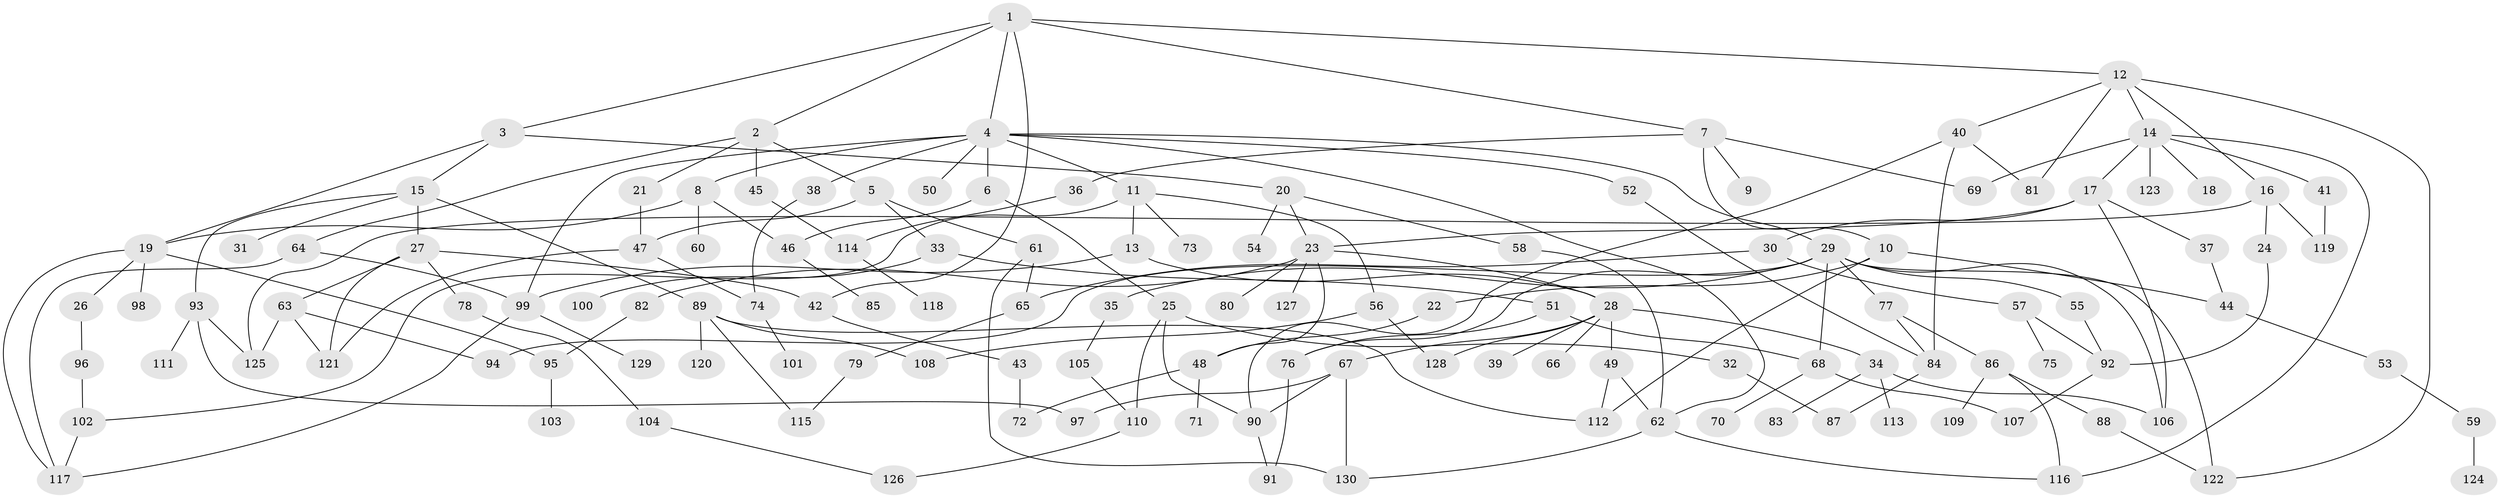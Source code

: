 // coarse degree distribution, {9: 0.022727272727272728, 6: 0.07954545454545454, 5: 0.09090909090909091, 3: 0.17045454545454544, 4: 0.09090909090909091, 1: 0.20454545454545456, 7: 0.022727272727272728, 8: 0.011363636363636364, 2: 0.29545454545454547, 11: 0.011363636363636364}
// Generated by graph-tools (version 1.1) at 2025/51/02/27/25 19:51:36]
// undirected, 130 vertices, 185 edges
graph export_dot {
graph [start="1"]
  node [color=gray90,style=filled];
  1;
  2;
  3;
  4;
  5;
  6;
  7;
  8;
  9;
  10;
  11;
  12;
  13;
  14;
  15;
  16;
  17;
  18;
  19;
  20;
  21;
  22;
  23;
  24;
  25;
  26;
  27;
  28;
  29;
  30;
  31;
  32;
  33;
  34;
  35;
  36;
  37;
  38;
  39;
  40;
  41;
  42;
  43;
  44;
  45;
  46;
  47;
  48;
  49;
  50;
  51;
  52;
  53;
  54;
  55;
  56;
  57;
  58;
  59;
  60;
  61;
  62;
  63;
  64;
  65;
  66;
  67;
  68;
  69;
  70;
  71;
  72;
  73;
  74;
  75;
  76;
  77;
  78;
  79;
  80;
  81;
  82;
  83;
  84;
  85;
  86;
  87;
  88;
  89;
  90;
  91;
  92;
  93;
  94;
  95;
  96;
  97;
  98;
  99;
  100;
  101;
  102;
  103;
  104;
  105;
  106;
  107;
  108;
  109;
  110;
  111;
  112;
  113;
  114;
  115;
  116;
  117;
  118;
  119;
  120;
  121;
  122;
  123;
  124;
  125;
  126;
  127;
  128;
  129;
  130;
  1 -- 2;
  1 -- 3;
  1 -- 4;
  1 -- 7;
  1 -- 12;
  1 -- 42;
  2 -- 5;
  2 -- 21;
  2 -- 45;
  2 -- 64;
  3 -- 15;
  3 -- 19;
  3 -- 20;
  4 -- 6;
  4 -- 8;
  4 -- 11;
  4 -- 29;
  4 -- 38;
  4 -- 50;
  4 -- 52;
  4 -- 99;
  4 -- 62;
  5 -- 33;
  5 -- 61;
  5 -- 47;
  6 -- 25;
  6 -- 46;
  7 -- 9;
  7 -- 10;
  7 -- 36;
  7 -- 69;
  8 -- 60;
  8 -- 46;
  8 -- 19;
  10 -- 22;
  10 -- 112;
  10 -- 44;
  11 -- 13;
  11 -- 56;
  11 -- 73;
  11 -- 102;
  12 -- 14;
  12 -- 16;
  12 -- 40;
  12 -- 122;
  12 -- 81;
  13 -- 28;
  13 -- 99;
  14 -- 17;
  14 -- 18;
  14 -- 41;
  14 -- 123;
  14 -- 69;
  14 -- 116;
  15 -- 27;
  15 -- 31;
  15 -- 89;
  15 -- 93;
  16 -- 24;
  16 -- 125;
  16 -- 119;
  17 -- 23;
  17 -- 30;
  17 -- 37;
  17 -- 106;
  19 -- 26;
  19 -- 98;
  19 -- 117;
  19 -- 95;
  20 -- 54;
  20 -- 58;
  20 -- 23;
  21 -- 47;
  22 -- 48;
  23 -- 48;
  23 -- 80;
  23 -- 82;
  23 -- 127;
  23 -- 28;
  24 -- 92;
  25 -- 32;
  25 -- 90;
  25 -- 110;
  26 -- 96;
  27 -- 42;
  27 -- 63;
  27 -- 78;
  27 -- 121;
  28 -- 34;
  28 -- 39;
  28 -- 49;
  28 -- 66;
  28 -- 67;
  28 -- 128;
  29 -- 35;
  29 -- 55;
  29 -- 77;
  29 -- 76;
  29 -- 94;
  29 -- 106;
  29 -- 68;
  29 -- 122;
  30 -- 57;
  30 -- 65;
  32 -- 87;
  33 -- 51;
  33 -- 100;
  34 -- 83;
  34 -- 106;
  34 -- 113;
  35 -- 105;
  36 -- 114;
  37 -- 44;
  38 -- 74;
  40 -- 81;
  40 -- 84;
  40 -- 90;
  41 -- 119;
  42 -- 43;
  43 -- 72;
  44 -- 53;
  45 -- 114;
  46 -- 85;
  47 -- 74;
  47 -- 121;
  48 -- 71;
  48 -- 72;
  49 -- 62;
  49 -- 112;
  51 -- 68;
  51 -- 76;
  52 -- 84;
  53 -- 59;
  55 -- 92;
  56 -- 128;
  56 -- 108;
  57 -- 75;
  57 -- 92;
  58 -- 62;
  59 -- 124;
  61 -- 130;
  61 -- 65;
  62 -- 116;
  62 -- 130;
  63 -- 94;
  63 -- 121;
  63 -- 125;
  64 -- 99;
  64 -- 117;
  65 -- 79;
  67 -- 130;
  67 -- 97;
  67 -- 90;
  68 -- 70;
  68 -- 107;
  74 -- 101;
  76 -- 91;
  77 -- 86;
  77 -- 84;
  78 -- 104;
  79 -- 115;
  82 -- 95;
  84 -- 87;
  86 -- 88;
  86 -- 109;
  86 -- 116;
  88 -- 122;
  89 -- 108;
  89 -- 112;
  89 -- 115;
  89 -- 120;
  90 -- 91;
  92 -- 107;
  93 -- 97;
  93 -- 111;
  93 -- 125;
  95 -- 103;
  96 -- 102;
  99 -- 129;
  99 -- 117;
  102 -- 117;
  104 -- 126;
  105 -- 110;
  110 -- 126;
  114 -- 118;
}
